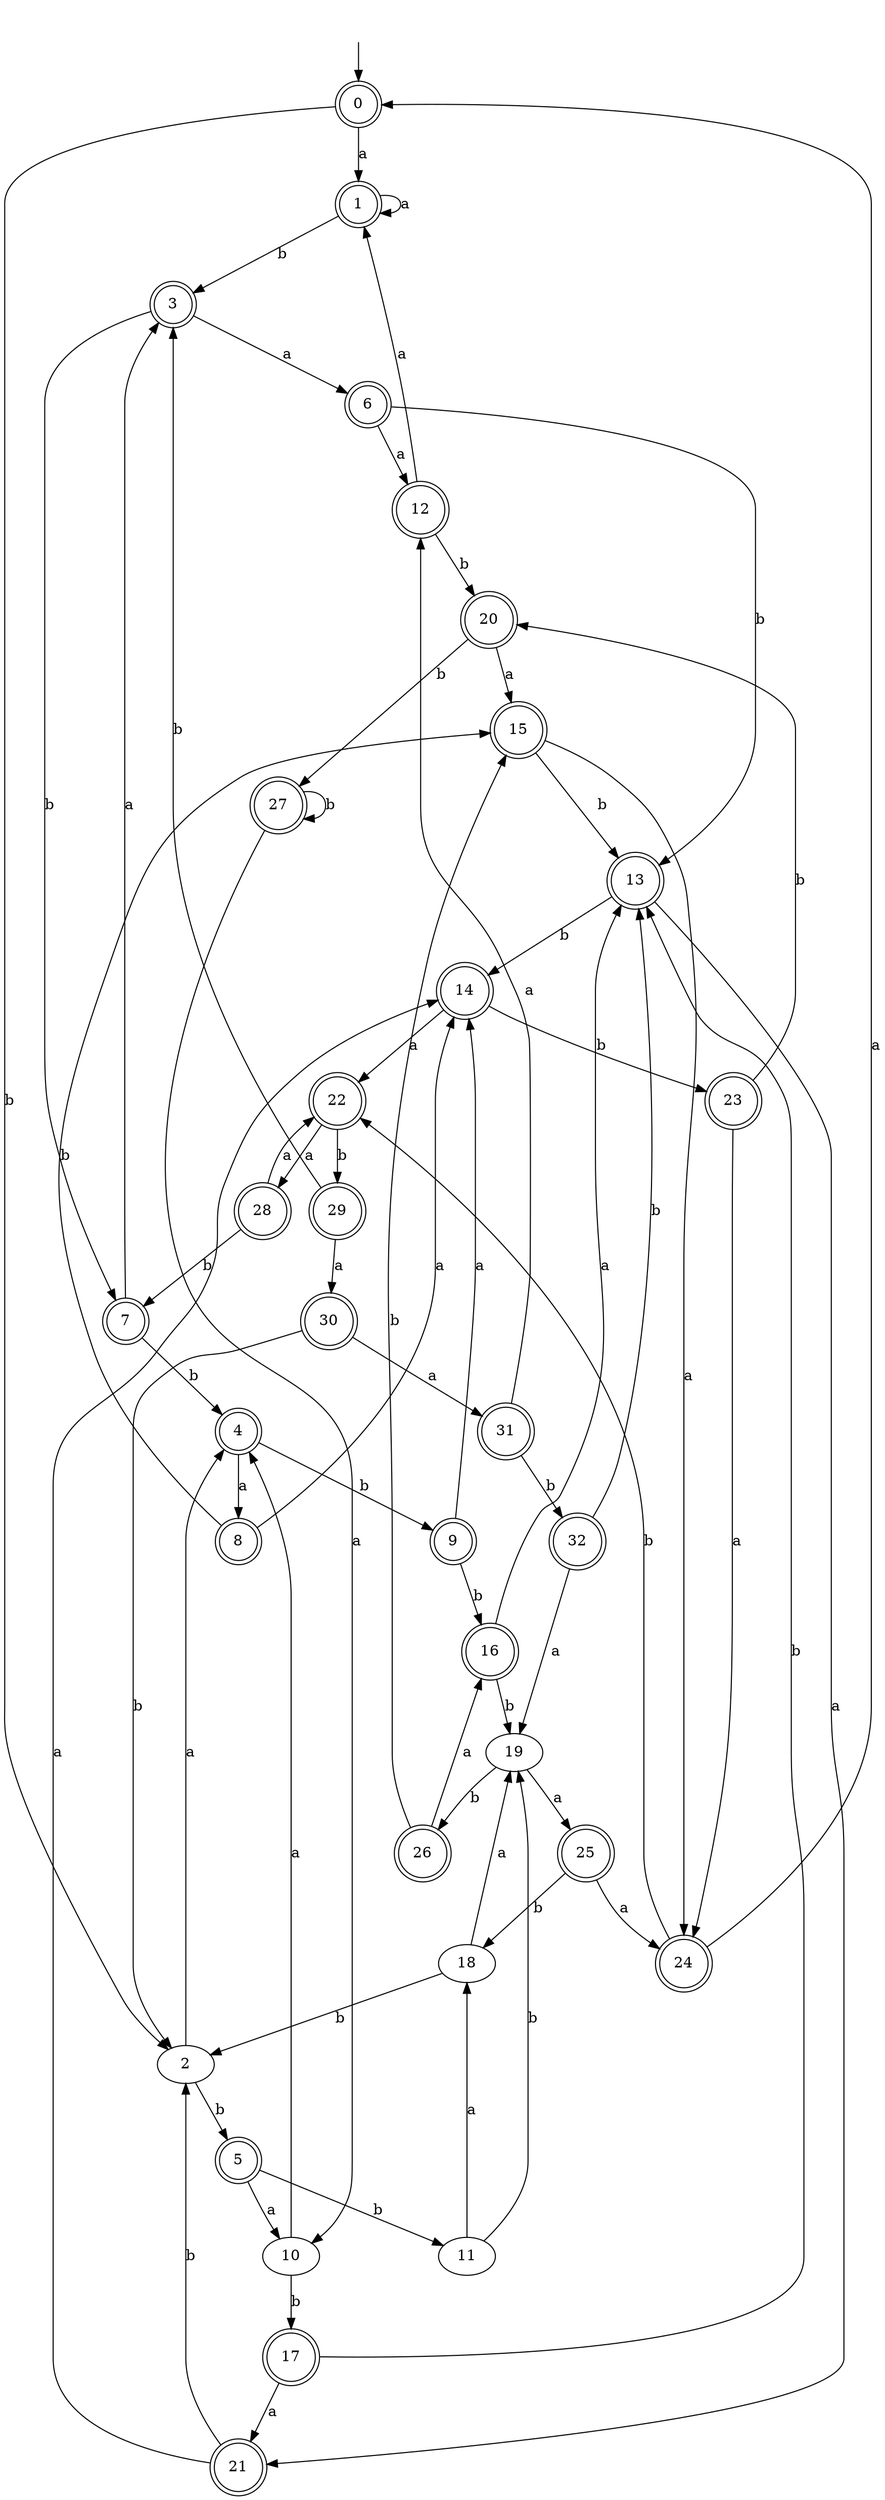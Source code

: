 digraph RandomDFA {
  __start0 [label="", shape=none];
  __start0 -> 0 [label=""];
  0 [shape=circle] [shape=doublecircle]
  0 -> 1 [label="a"]
  0 -> 2 [label="b"]
  1 [shape=doublecircle]
  1 -> 1 [label="a"]
  1 -> 3 [label="b"]
  2
  2 -> 4 [label="a"]
  2 -> 5 [label="b"]
  3 [shape=doublecircle]
  3 -> 6 [label="a"]
  3 -> 7 [label="b"]
  4 [shape=doublecircle]
  4 -> 8 [label="a"]
  4 -> 9 [label="b"]
  5 [shape=doublecircle]
  5 -> 10 [label="a"]
  5 -> 11 [label="b"]
  6 [shape=doublecircle]
  6 -> 12 [label="a"]
  6 -> 13 [label="b"]
  7 [shape=doublecircle]
  7 -> 3 [label="a"]
  7 -> 4 [label="b"]
  8 [shape=doublecircle]
  8 -> 14 [label="a"]
  8 -> 15 [label="b"]
  9 [shape=doublecircle]
  9 -> 14 [label="a"]
  9 -> 16 [label="b"]
  10
  10 -> 4 [label="a"]
  10 -> 17 [label="b"]
  11
  11 -> 18 [label="a"]
  11 -> 19 [label="b"]
  12 [shape=doublecircle]
  12 -> 1 [label="a"]
  12 -> 20 [label="b"]
  13 [shape=doublecircle]
  13 -> 21 [label="a"]
  13 -> 14 [label="b"]
  14 [shape=doublecircle]
  14 -> 22 [label="a"]
  14 -> 23 [label="b"]
  15 [shape=doublecircle]
  15 -> 24 [label="a"]
  15 -> 13 [label="b"]
  16 [shape=doublecircle]
  16 -> 13 [label="a"]
  16 -> 19 [label="b"]
  17 [shape=doublecircle]
  17 -> 21 [label="a"]
  17 -> 13 [label="b"]
  18
  18 -> 19 [label="a"]
  18 -> 2 [label="b"]
  19
  19 -> 25 [label="a"]
  19 -> 26 [label="b"]
  20 [shape=doublecircle]
  20 -> 15 [label="a"]
  20 -> 27 [label="b"]
  21 [shape=doublecircle]
  21 -> 14 [label="a"]
  21 -> 2 [label="b"]
  22 [shape=doublecircle]
  22 -> 28 [label="a"]
  22 -> 29 [label="b"]
  23 [shape=doublecircle]
  23 -> 24 [label="a"]
  23 -> 20 [label="b"]
  24 [shape=doublecircle]
  24 -> 0 [label="a"]
  24 -> 22 [label="b"]
  25 [shape=doublecircle]
  25 -> 24 [label="a"]
  25 -> 18 [label="b"]
  26 [shape=doublecircle]
  26 -> 16 [label="a"]
  26 -> 15 [label="b"]
  27 [shape=doublecircle]
  27 -> 10 [label="a"]
  27 -> 27 [label="b"]
  28 [shape=doublecircle]
  28 -> 22 [label="a"]
  28 -> 7 [label="b"]
  29 [shape=doublecircle]
  29 -> 30 [label="a"]
  29 -> 3 [label="b"]
  30 [shape=doublecircle]
  30 -> 31 [label="a"]
  30 -> 2 [label="b"]
  31 [shape=doublecircle]
  31 -> 12 [label="a"]
  31 -> 32 [label="b"]
  32 [shape=doublecircle]
  32 -> 19 [label="a"]
  32 -> 13 [label="b"]
}
